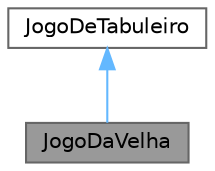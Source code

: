 digraph "JogoDaVelha"
{
 // LATEX_PDF_SIZE
  bgcolor="transparent";
  edge [fontname=Helvetica,fontsize=10,labelfontname=Helvetica,labelfontsize=10];
  node [fontname=Helvetica,fontsize=10,shape=box,height=0.2,width=0.4];
  Node1 [id="Node000001",label="JogoDaVelha",height=0.2,width=0.4,color="gray40", fillcolor="grey60", style="filled", fontcolor="black",tooltip="Classe que implementa o jogo da velha como um jogo de tabuleiro."];
  Node2 -> Node1 [id="edge1_Node000001_Node000002",dir="back",color="steelblue1",style="solid",tooltip=" "];
  Node2 [id="Node000002",label="JogoDeTabuleiro",height=0.2,width=0.4,color="gray40", fillcolor="white", style="filled",URL="$classJogoDeTabuleiro.html",tooltip="Classe abstrata que define a interface para jogos de tabuleiro."];
}
